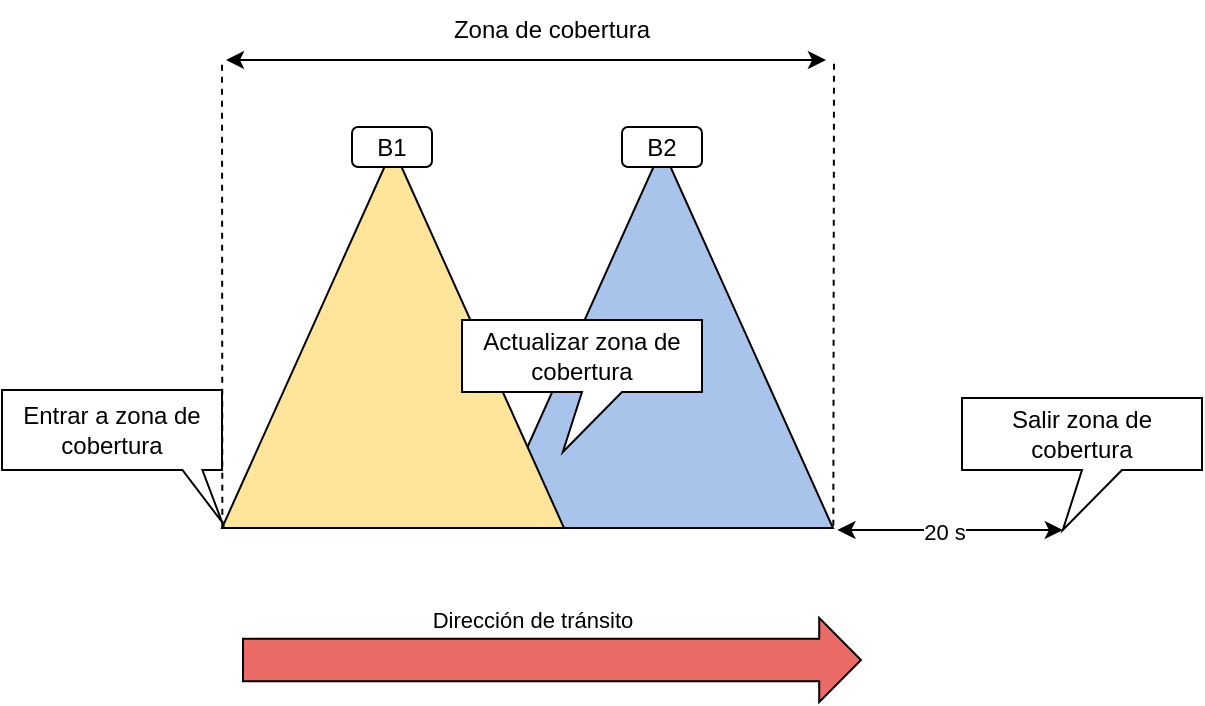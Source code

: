 <mxfile version="26.2.5">
  <diagram name="Página-1" id="y3tTOoesK3ZD8lasHL1p">
    <mxGraphModel dx="947" dy="419" grid="1" gridSize="10" guides="1" tooltips="1" connect="1" arrows="1" fold="1" page="1" pageScale="1" pageWidth="1169" pageHeight="827" math="0" shadow="0">
      <root>
        <mxCell id="0" />
        <mxCell id="1" parent="0" />
        <mxCell id="nbocXbp9xiqAsX3uc_sn-7" value="" style="triangle;whiteSpace=wrap;html=1;rotation=-90;fillColor=#A9C4EB;" vertex="1" parent="1">
          <mxGeometry x="625" y="353.5" width="190" height="171" as="geometry" />
        </mxCell>
        <mxCell id="nbocXbp9xiqAsX3uc_sn-3" value="" style="triangle;whiteSpace=wrap;html=1;rotation=-90;fillColor=#FFE599;" vertex="1" parent="1">
          <mxGeometry x="490.5" y="353.5" width="190" height="171" as="geometry" />
        </mxCell>
        <mxCell id="nbocXbp9xiqAsX3uc_sn-1" value="B1" style="rounded=1;whiteSpace=wrap;html=1;" vertex="1" parent="1">
          <mxGeometry x="565" y="333.5" width="40" height="20" as="geometry" />
        </mxCell>
        <mxCell id="nbocXbp9xiqAsX3uc_sn-2" value="B2" style="rounded=1;whiteSpace=wrap;html=1;" vertex="1" parent="1">
          <mxGeometry x="700" y="333.5" width="40" height="20" as="geometry" />
        </mxCell>
        <mxCell id="nbocXbp9xiqAsX3uc_sn-9" value="Entrar a zona de cobertura" style="shape=callout;whiteSpace=wrap;html=1;perimeter=calloutPerimeter;position2=1;base=10;size=26;position=0.82;" vertex="1" parent="1">
          <mxGeometry x="390" y="465" width="110" height="66" as="geometry" />
        </mxCell>
        <mxCell id="nbocXbp9xiqAsX3uc_sn-10" value="" style="endArrow=classic;startArrow=classic;html=1;rounded=0;" edge="1" parent="1">
          <mxGeometry width="50" height="50" relative="1" as="geometry">
            <mxPoint x="502" y="300" as="sourcePoint" />
            <mxPoint x="802" y="300" as="targetPoint" />
          </mxGeometry>
        </mxCell>
        <mxCell id="nbocXbp9xiqAsX3uc_sn-11" value="Zona de cobertura" style="text;html=1;align=center;verticalAlign=middle;whiteSpace=wrap;rounded=0;" vertex="1" parent="1">
          <mxGeometry x="605" y="270" width="120" height="30" as="geometry" />
        </mxCell>
        <mxCell id="nbocXbp9xiqAsX3uc_sn-12" value="Actualizar zona de cobertura" style="shape=callout;whiteSpace=wrap;html=1;perimeter=calloutPerimeter;position2=0.42;" vertex="1" parent="1">
          <mxGeometry x="620" y="430" width="120" height="66" as="geometry" />
        </mxCell>
        <mxCell id="nbocXbp9xiqAsX3uc_sn-15" value="Salir zona de cobertura" style="shape=callout;whiteSpace=wrap;html=1;perimeter=calloutPerimeter;position2=0.42;" vertex="1" parent="1">
          <mxGeometry x="870" y="469" width="120" height="66" as="geometry" />
        </mxCell>
        <mxCell id="nbocXbp9xiqAsX3uc_sn-19" value="" style="endArrow=none;dashed=1;html=1;rounded=0;exitX=0.003;exitY=0.001;exitDx=0;exitDy=0;exitPerimeter=0;" edge="1" parent="1" source="nbocXbp9xiqAsX3uc_sn-3">
          <mxGeometry width="50" height="50" relative="1" as="geometry">
            <mxPoint x="440.5" y="370" as="sourcePoint" />
            <mxPoint x="500" y="300" as="targetPoint" />
          </mxGeometry>
        </mxCell>
        <mxCell id="nbocXbp9xiqAsX3uc_sn-21" value="" style="endArrow=none;dashed=1;html=1;rounded=0;exitX=0.006;exitY=1.001;exitDx=0;exitDy=0;exitPerimeter=0;" edge="1" parent="1" source="nbocXbp9xiqAsX3uc_sn-7">
          <mxGeometry width="50" height="50" relative="1" as="geometry">
            <mxPoint x="780" y="400" as="sourcePoint" />
            <mxPoint x="806" y="300" as="targetPoint" />
          </mxGeometry>
        </mxCell>
        <mxCell id="nbocXbp9xiqAsX3uc_sn-22" value="" style="shape=flexArrow;endArrow=classic;html=1;rounded=0;width=21.143;endSize=6.634;fillColor=#EA6B66;" edge="1" parent="1">
          <mxGeometry width="50" height="50" relative="1" as="geometry">
            <mxPoint x="510" y="600" as="sourcePoint" />
            <mxPoint x="820" y="600" as="targetPoint" />
          </mxGeometry>
        </mxCell>
        <mxCell id="nbocXbp9xiqAsX3uc_sn-23" value="Dirección de tránsito" style="edgeLabel;html=1;align=center;verticalAlign=middle;resizable=0;points=[];fillColor=#EA6B66;" vertex="1" connectable="0" parent="nbocXbp9xiqAsX3uc_sn-22">
          <mxGeometry x="-0.068" relative="1" as="geometry">
            <mxPoint y="-20" as="offset" />
          </mxGeometry>
        </mxCell>
        <mxCell id="nbocXbp9xiqAsX3uc_sn-24" value="" style="endArrow=classic;startArrow=classic;html=1;rounded=0;exitX=-0.005;exitY=1.013;exitDx=0;exitDy=0;exitPerimeter=0;entryX=0;entryY=0;entryDx=50.4;entryDy=66;entryPerimeter=0;" edge="1" parent="1" source="nbocXbp9xiqAsX3uc_sn-7" target="nbocXbp9xiqAsX3uc_sn-15">
          <mxGeometry width="50" height="50" relative="1" as="geometry">
            <mxPoint x="815" y="531" as="sourcePoint" />
            <mxPoint x="865" y="481" as="targetPoint" />
          </mxGeometry>
        </mxCell>
        <mxCell id="nbocXbp9xiqAsX3uc_sn-25" value="20 s" style="edgeLabel;html=1;align=center;verticalAlign=middle;resizable=0;points=[];" vertex="1" connectable="0" parent="nbocXbp9xiqAsX3uc_sn-24">
          <mxGeometry x="-0.058" y="-1" relative="1" as="geometry">
            <mxPoint as="offset" />
          </mxGeometry>
        </mxCell>
      </root>
    </mxGraphModel>
  </diagram>
</mxfile>
